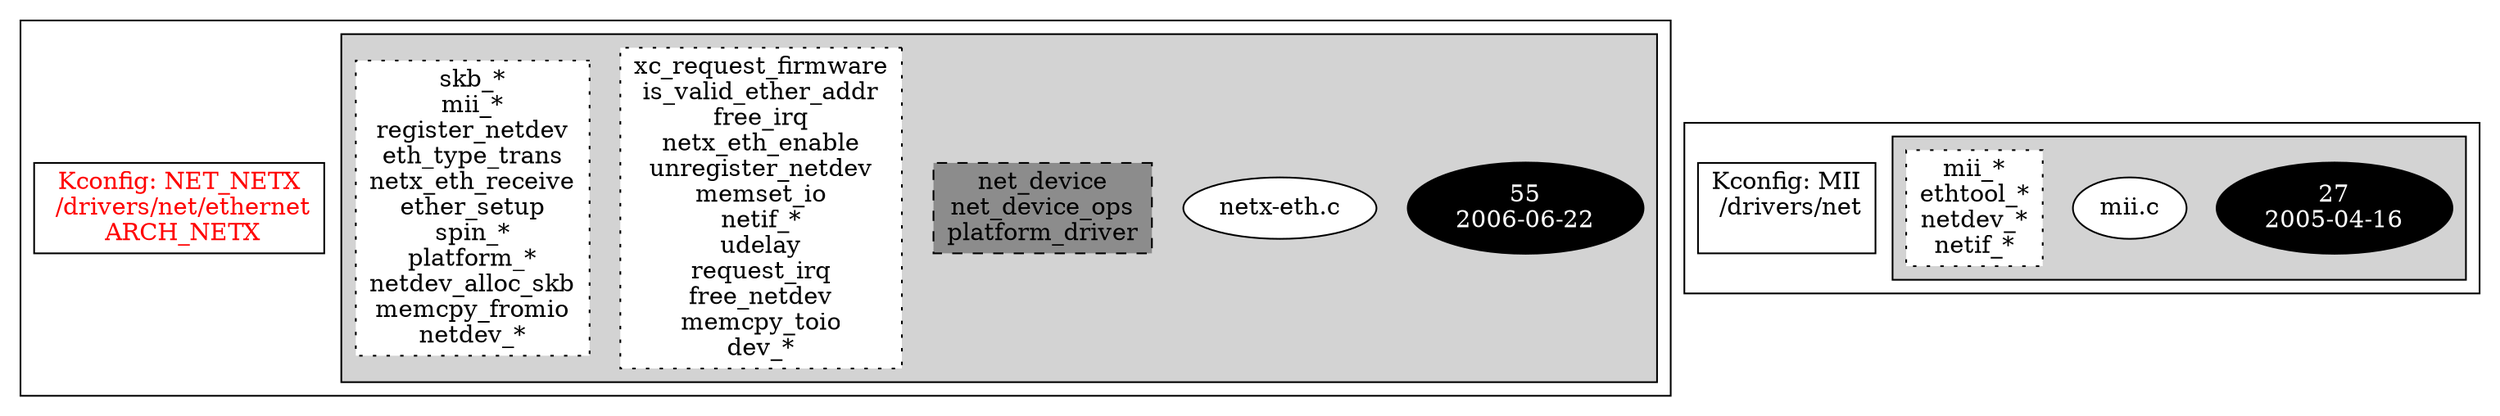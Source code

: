 digraph Driver {
	ranksep=2;
	splines=ortho;
	//Symbol: NET_NETX
	subgraph "cluster_NET_NETX"{
		subgraph "cluster_netx-eth.c" {
			style=filled
			"commit_netx-eth.c" [style=filled, fillcolor=black, fontcolor=white, label="55\n2006-06-22"];
			"netx-eth.c" [style=filled, fillcolor=white, fontcolor=black, label="netx-eth.c\n"];
			"structs-netx-eth.c" [style="filled,dashed" shape=box, fillcolor=grey55, fontcolor=black, label="net_device\nnet_device_ops\nplatform_driver\n"];
			"funccall2-netx-eth.c" [style="filled,dotted" shape=box, fillcolor=white, fontcolor=black, label="xc_request_firmware\nis_valid_ether_addr\nfree_irq\nnetx_eth_enable\nunregister_netdev\nmemset_io\nnetif_*\nudelay\nrequest_irq\nfree_netdev\nmemcpy_toio\ndev_*\n"];
			"funccall1-netx-eth.c" [style="filled,dotted" shape=box, fillcolor=white, fontcolor=black, label="skb_*\nmii_*\nregister_netdev\neth_type_trans\nnetx_eth_receive\nether_setup\nspin_*\nplatform_*\nnetdev_alloc_skb\nmemcpy_fromio\nnetdev_*\n"];
		}
		"K:NET_NETX" [label="Kconfig: NET_NETX\n /drivers/net/ethernet\n  ARCH_NETX ", shape=box, fontcolor=red];
	}
	//Symbol: MII
	subgraph "cluster_MII"{
		subgraph "cluster_mii.c" {
			style=filled
			"commit_mii.c" [style=filled, fillcolor=black, fontcolor=white, label="27\n2005-04-16"];
			"mii.c" [style=filled, fillcolor=white, fontcolor=black, label="mii.c\n"];
			"funccall0-mii.c" [style="filled,dotted" shape=box, fillcolor=white, fontcolor=black, label="mii_*\nethtool_*\nnetdev_*\nnetif_*\n"];
		}
		"K:MII" [label="Kconfig: MII\n /drivers/net\n ", shape=box];
	}
}
